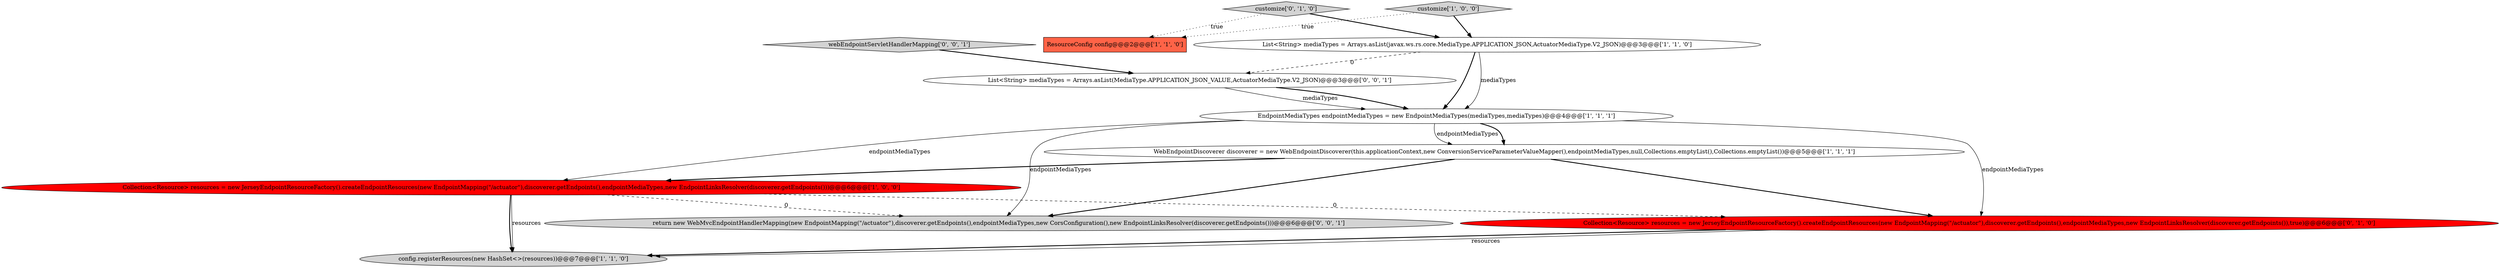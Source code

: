digraph {
4 [style = filled, label = "ResourceConfig config@@@2@@@['1', '1', '0']", fillcolor = tomato, shape = box image = "AAA0AAABBB1BBB"];
8 [style = filled, label = "customize['0', '1', '0']", fillcolor = lightgray, shape = diamond image = "AAA0AAABBB2BBB"];
5 [style = filled, label = "config.registerResources(new HashSet<>(resources))@@@7@@@['1', '1', '0']", fillcolor = lightgray, shape = ellipse image = "AAA0AAABBB1BBB"];
10 [style = filled, label = "webEndpointServletHandlerMapping['0', '0', '1']", fillcolor = lightgray, shape = diamond image = "AAA0AAABBB3BBB"];
0 [style = filled, label = "customize['1', '0', '0']", fillcolor = lightgray, shape = diamond image = "AAA0AAABBB1BBB"];
1 [style = filled, label = "List<String> mediaTypes = Arrays.asList(javax.ws.rs.core.MediaType.APPLICATION_JSON,ActuatorMediaType.V2_JSON)@@@3@@@['1', '1', '0']", fillcolor = white, shape = ellipse image = "AAA0AAABBB1BBB"];
6 [style = filled, label = "Collection<Resource> resources = new JerseyEndpointResourceFactory().createEndpointResources(new EndpointMapping(\"/actuator\"),discoverer.getEndpoints(),endpointMediaTypes,new EndpointLinksResolver(discoverer.getEndpoints()))@@@6@@@['1', '0', '0']", fillcolor = red, shape = ellipse image = "AAA1AAABBB1BBB"];
9 [style = filled, label = "return new WebMvcEndpointHandlerMapping(new EndpointMapping(\"/actuator\"),discoverer.getEndpoints(),endpointMediaTypes,new CorsConfiguration(),new EndpointLinksResolver(discoverer.getEndpoints()))@@@6@@@['0', '0', '1']", fillcolor = lightgray, shape = ellipse image = "AAA0AAABBB3BBB"];
7 [style = filled, label = "Collection<Resource> resources = new JerseyEndpointResourceFactory().createEndpointResources(new EndpointMapping(\"/actuator\"),discoverer.getEndpoints(),endpointMediaTypes,new EndpointLinksResolver(discoverer.getEndpoints()),true)@@@6@@@['0', '1', '0']", fillcolor = red, shape = ellipse image = "AAA1AAABBB2BBB"];
2 [style = filled, label = "EndpointMediaTypes endpointMediaTypes = new EndpointMediaTypes(mediaTypes,mediaTypes)@@@4@@@['1', '1', '1']", fillcolor = white, shape = ellipse image = "AAA0AAABBB1BBB"];
11 [style = filled, label = "List<String> mediaTypes = Arrays.asList(MediaType.APPLICATION_JSON_VALUE,ActuatorMediaType.V2_JSON)@@@3@@@['0', '0', '1']", fillcolor = white, shape = ellipse image = "AAA0AAABBB3BBB"];
3 [style = filled, label = "WebEndpointDiscoverer discoverer = new WebEndpointDiscoverer(this.applicationContext,new ConversionServiceParameterValueMapper(),endpointMediaTypes,null,Collections.emptyList(),Collections.emptyList())@@@5@@@['1', '1', '1']", fillcolor = white, shape = ellipse image = "AAA0AAABBB1BBB"];
2->7 [style = solid, label="endpointMediaTypes"];
2->3 [style = solid, label="endpointMediaTypes"];
6->7 [style = dashed, label="0"];
6->5 [style = solid, label="resources"];
2->3 [style = bold, label=""];
0->4 [style = dotted, label="true"];
2->9 [style = solid, label="endpointMediaTypes"];
6->9 [style = dashed, label="0"];
3->6 [style = bold, label=""];
8->4 [style = dotted, label="true"];
11->2 [style = bold, label=""];
3->9 [style = bold, label=""];
1->2 [style = solid, label="mediaTypes"];
8->1 [style = bold, label=""];
2->6 [style = solid, label="endpointMediaTypes"];
6->5 [style = bold, label=""];
7->5 [style = bold, label=""];
3->7 [style = bold, label=""];
1->11 [style = dashed, label="0"];
0->1 [style = bold, label=""];
11->2 [style = solid, label="mediaTypes"];
7->5 [style = solid, label="resources"];
1->2 [style = bold, label=""];
10->11 [style = bold, label=""];
}
